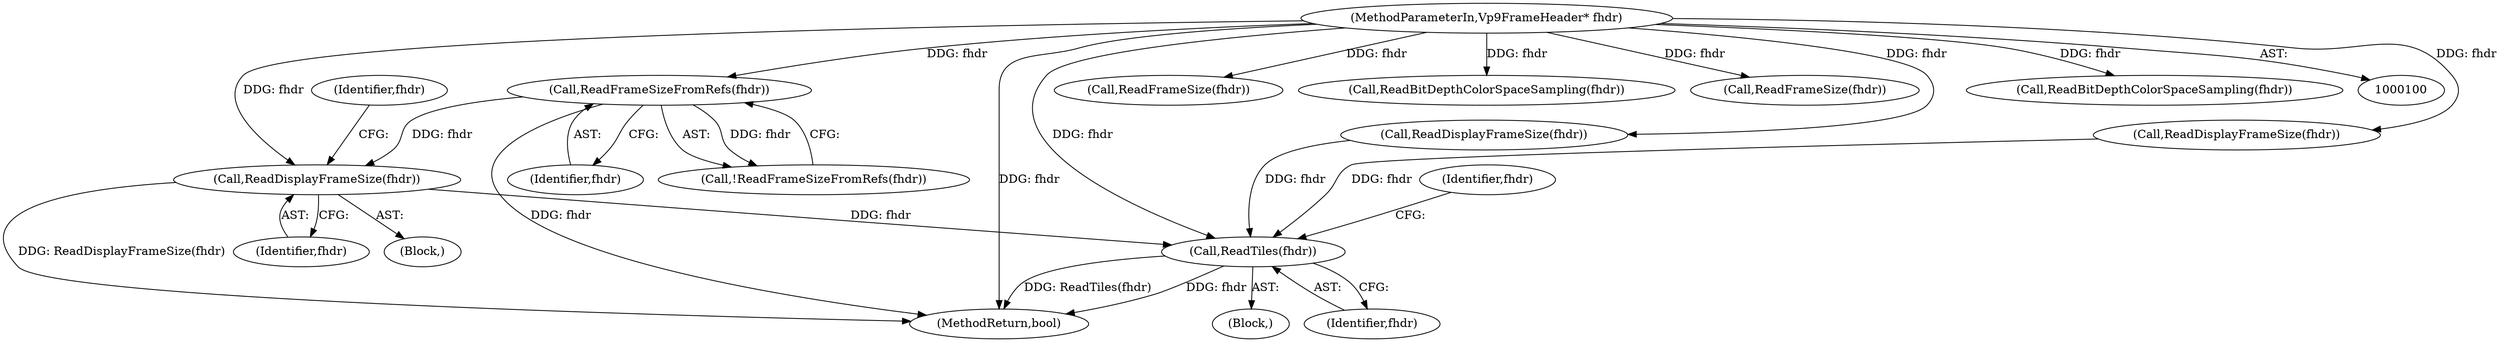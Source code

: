digraph "0_Chrome_27c68f543e5eba779902447445dfb05ec3f5bf75_15@pointer" {
"1000360" [label="(Call,ReadDisplayFrameSize(fhdr))"];
"1000356" [label="(Call,ReadFrameSizeFromRefs(fhdr))"];
"1000101" [label="(MethodParameterIn,Vp9FrameHeader* fhdr)"];
"1000415" [label="(Call,ReadTiles(fhdr))"];
"1000102" [label="(Block,)"];
"1000219" [label="(Call,ReadDisplayFrameSize(fhdr))"];
"1000416" [label="(Identifier,fhdr)"];
"1000307" [label="(Call,ReadDisplayFrameSize(fhdr))"];
"1000217" [label="(Call,ReadFrameSize(fhdr))"];
"1000361" [label="(Identifier,fhdr)"];
"1000419" [label="(Identifier,fhdr)"];
"1000356" [label="(Call,ReadFrameSizeFromRefs(fhdr))"];
"1000360" [label="(Call,ReadDisplayFrameSize(fhdr))"];
"1000310" [label="(Block,)"];
"1000355" [label="(Call,!ReadFrameSizeFromRefs(fhdr))"];
"1000263" [label="(Call,ReadBitDepthColorSpaceSampling(fhdr))"];
"1000364" [label="(Identifier,fhdr)"];
"1000101" [label="(MethodParameterIn,Vp9FrameHeader* fhdr)"];
"1000305" [label="(Call,ReadFrameSize(fhdr))"];
"1000415" [label="(Call,ReadTiles(fhdr))"];
"1000453" [label="(MethodReturn,bool)"];
"1000196" [label="(Call,ReadBitDepthColorSpaceSampling(fhdr))"];
"1000357" [label="(Identifier,fhdr)"];
"1000360" -> "1000310"  [label="AST: "];
"1000360" -> "1000361"  [label="CFG: "];
"1000361" -> "1000360"  [label="AST: "];
"1000364" -> "1000360"  [label="CFG: "];
"1000360" -> "1000453"  [label="DDG: ReadDisplayFrameSize(fhdr)"];
"1000356" -> "1000360"  [label="DDG: fhdr"];
"1000101" -> "1000360"  [label="DDG: fhdr"];
"1000360" -> "1000415"  [label="DDG: fhdr"];
"1000356" -> "1000355"  [label="AST: "];
"1000356" -> "1000357"  [label="CFG: "];
"1000357" -> "1000356"  [label="AST: "];
"1000355" -> "1000356"  [label="CFG: "];
"1000356" -> "1000453"  [label="DDG: fhdr"];
"1000356" -> "1000355"  [label="DDG: fhdr"];
"1000101" -> "1000356"  [label="DDG: fhdr"];
"1000101" -> "1000100"  [label="AST: "];
"1000101" -> "1000453"  [label="DDG: fhdr"];
"1000101" -> "1000196"  [label="DDG: fhdr"];
"1000101" -> "1000217"  [label="DDG: fhdr"];
"1000101" -> "1000219"  [label="DDG: fhdr"];
"1000101" -> "1000263"  [label="DDG: fhdr"];
"1000101" -> "1000305"  [label="DDG: fhdr"];
"1000101" -> "1000307"  [label="DDG: fhdr"];
"1000101" -> "1000415"  [label="DDG: fhdr"];
"1000415" -> "1000102"  [label="AST: "];
"1000415" -> "1000416"  [label="CFG: "];
"1000416" -> "1000415"  [label="AST: "];
"1000419" -> "1000415"  [label="CFG: "];
"1000415" -> "1000453"  [label="DDG: fhdr"];
"1000415" -> "1000453"  [label="DDG: ReadTiles(fhdr)"];
"1000219" -> "1000415"  [label="DDG: fhdr"];
"1000307" -> "1000415"  [label="DDG: fhdr"];
}
